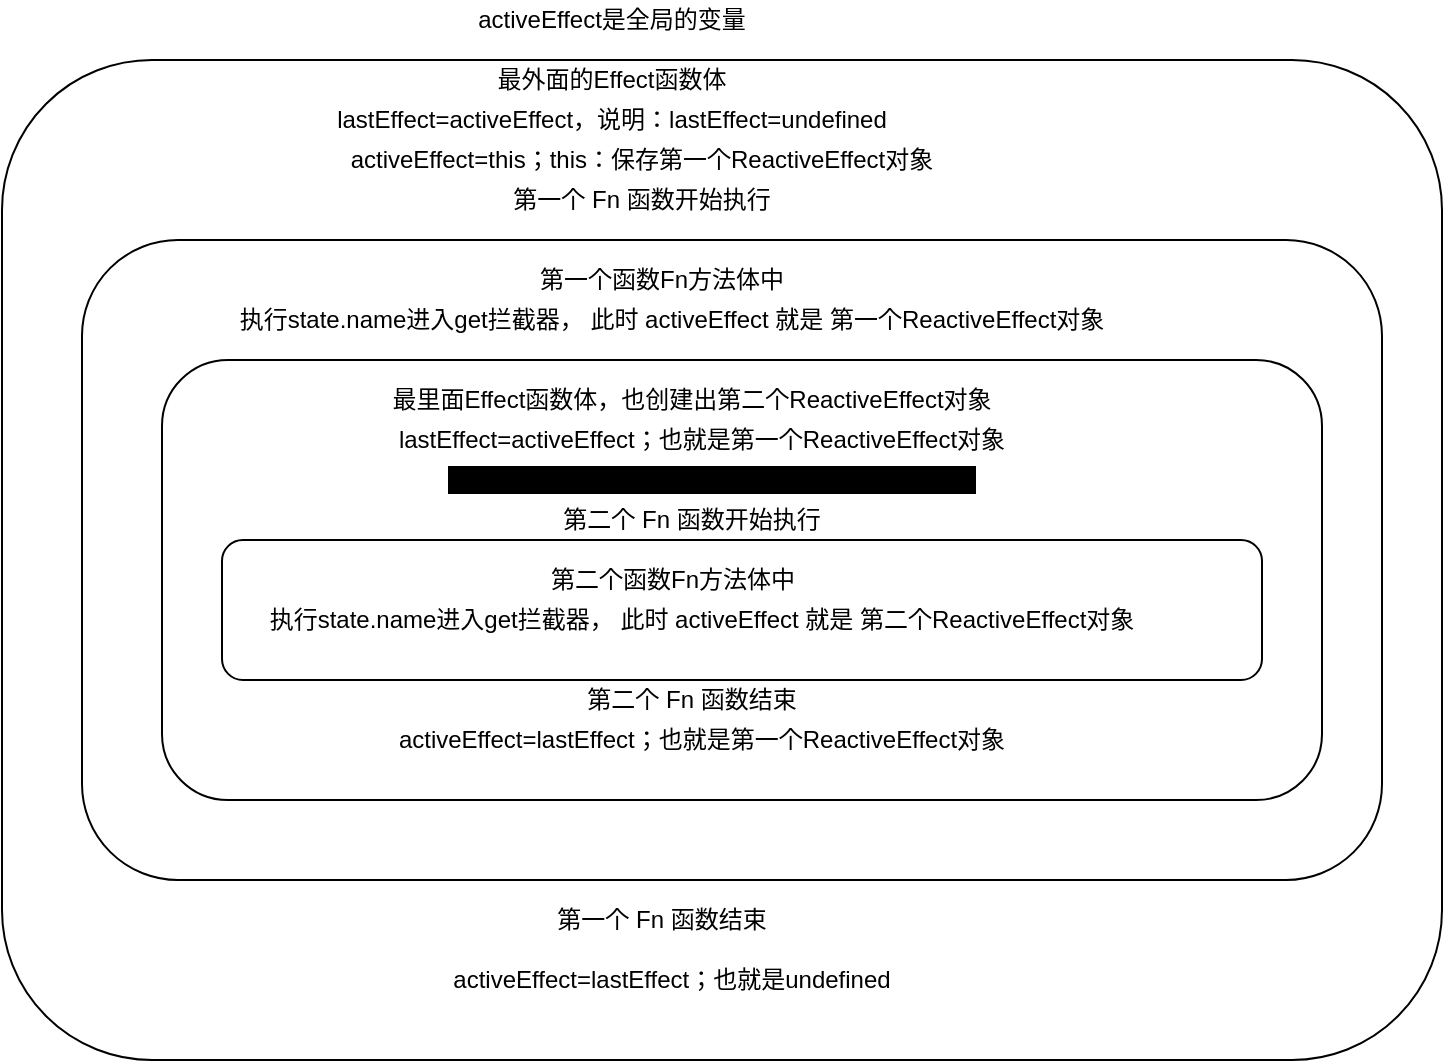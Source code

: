 <mxfile version="26.0.14">
  <diagram name="第 1 页" id="z9Jr99tSmFlpplYTcZvV">
    <mxGraphModel dx="1434" dy="746" grid="1" gridSize="10" guides="1" tooltips="1" connect="1" arrows="1" fold="1" page="1" pageScale="1" pageWidth="827" pageHeight="1169" math="0" shadow="0">
      <root>
        <mxCell id="0" />
        <mxCell id="1" parent="0" />
        <mxCell id="sXzzIV1jn2jNWPtJPwHh-5" value="" style="rounded=1;whiteSpace=wrap;html=1;" parent="1" vertex="1">
          <mxGeometry x="180" y="50" width="720" height="500" as="geometry" />
        </mxCell>
        <mxCell id="sXzzIV1jn2jNWPtJPwHh-8" value="" style="rounded=1;whiteSpace=wrap;html=1;" parent="1" vertex="1">
          <mxGeometry x="220" y="140" width="650" height="320" as="geometry" />
        </mxCell>
        <UserObject label="lastEffect=activeEffect，说明：lastEffect=undefined" placeholders="1" name="Variable" id="sXzzIV1jn2jNWPtJPwHh-10">
          <mxCell style="text;html=1;strokeColor=none;fillColor=none;align=center;verticalAlign=middle;whiteSpace=wrap;overflow=hidden;" parent="1" vertex="1">
            <mxGeometry x="235" y="70" width="500" height="20" as="geometry" />
          </mxCell>
        </UserObject>
        <UserObject label="activeEffect=this；this：保存第一个ReactiveEffect对象" placeholders="1" name="Variable" id="sXzzIV1jn2jNWPtJPwHh-11">
          <mxCell style="text;html=1;strokeColor=none;fillColor=none;align=center;verticalAlign=middle;whiteSpace=wrap;overflow=hidden;" parent="1" vertex="1">
            <mxGeometry x="250" y="90" width="500" height="20" as="geometry" />
          </mxCell>
        </UserObject>
        <UserObject label="第一个函数Fn方法体中" placeholders="1" name="Variable" id="sXzzIV1jn2jNWPtJPwHh-12">
          <mxCell style="text;html=1;strokeColor=none;fillColor=none;align=center;verticalAlign=middle;whiteSpace=wrap;overflow=hidden;fontColor=light-dark(#000000,#DB7093);" parent="1" vertex="1">
            <mxGeometry x="260" y="150" width="500" height="20" as="geometry" />
          </mxCell>
        </UserObject>
        <UserObject label="最外面的Effect函数体" placeholders="1" name="Variable" id="sXzzIV1jn2jNWPtJPwHh-19">
          <mxCell style="text;html=1;strokeColor=none;fillColor=none;align=center;verticalAlign=middle;whiteSpace=wrap;overflow=hidden;" parent="1" vertex="1">
            <mxGeometry x="250" y="50" width="470" height="20" as="geometry" />
          </mxCell>
        </UserObject>
        <UserObject label="第一个 Fn 函数开始执行" placeholders="1" name="Variable" id="D3p0Co9FeNDzoVo0V3zW-2">
          <mxCell style="text;html=1;strokeColor=none;fillColor=none;align=center;verticalAlign=middle;whiteSpace=wrap;overflow=hidden;" vertex="1" parent="1">
            <mxGeometry x="250" y="110" width="500" height="20" as="geometry" />
          </mxCell>
        </UserObject>
        <mxCell id="D3p0Co9FeNDzoVo0V3zW-3" value="" style="rounded=1;whiteSpace=wrap;html=1;" vertex="1" parent="1">
          <mxGeometry x="260" y="200" width="580" height="220" as="geometry" />
        </mxCell>
        <UserObject label="activeEffect是全局的变量" placeholders="1" name="Variable" id="D3p0Co9FeNDzoVo0V3zW-4">
          <mxCell style="text;html=1;strokeColor=none;fillColor=none;align=center;verticalAlign=middle;whiteSpace=wrap;overflow=hidden;" vertex="1" parent="1">
            <mxGeometry x="410" y="20" width="150" height="20" as="geometry" />
          </mxCell>
        </UserObject>
        <UserObject label="最里面Effect函数体，也创建出第二个ReactiveEffect对象" placeholders="1" name="Variable" id="D3p0Co9FeNDzoVo0V3zW-6">
          <mxCell style="text;html=1;strokeColor=none;fillColor=none;align=center;verticalAlign=middle;whiteSpace=wrap;overflow=hidden;" vertex="1" parent="1">
            <mxGeometry x="290" y="210" width="470" height="20" as="geometry" />
          </mxCell>
        </UserObject>
        <UserObject label="lastEffect=activeEffect；也就是第一个ReactiveEffect对象" placeholders="1" name="Variable" id="D3p0Co9FeNDzoVo0V3zW-7">
          <mxCell style="text;html=1;strokeColor=none;fillColor=none;align=center;verticalAlign=middle;whiteSpace=wrap;overflow=hidden;" vertex="1" parent="1">
            <mxGeometry x="370" y="230" width="320" height="20" as="geometry" />
          </mxCell>
        </UserObject>
        <UserObject label="执行state.name进入get拦截器， 此时 activeEffect 就是 第一个ReactiveEffect对象" placeholders="1" name="Variable" id="D3p0Co9FeNDzoVo0V3zW-8">
          <mxCell style="text;html=1;strokeColor=none;fillColor=none;align=center;verticalAlign=middle;whiteSpace=wrap;overflow=hidden;" vertex="1" parent="1">
            <mxGeometry x="265" y="170" width="500" height="20" as="geometry" />
          </mxCell>
        </UserObject>
        <UserObject label="&lt;font style=&quot;background-color: light-dark(rgb(0, 0, 0), rgb(0, 0, 0));&quot;&gt;activeEffect=this；&lt;font style=&quot;&quot;&gt;保存第二个ReactiveEffect对象&amp;nbsp;&lt;/font&gt;&lt;/font&gt;" placeholders="1" name="Variable" id="D3p0Co9FeNDzoVo0V3zW-15">
          <mxCell style="text;html=1;strokeColor=none;fillColor=none;align=center;verticalAlign=middle;whiteSpace=wrap;overflow=hidden;fontColor=light-dark(#000000,#FF66CC);textShadow=0;labelBorderColor=none;" vertex="1" parent="1">
            <mxGeometry x="390" y="250" width="290" height="20" as="geometry" />
          </mxCell>
        </UserObject>
        <UserObject label="第二个 Fn 函数开始执行" placeholders="1" name="Variable" id="D3p0Co9FeNDzoVo0V3zW-16">
          <mxCell style="text;html=1;strokeColor=none;fillColor=none;align=center;verticalAlign=middle;whiteSpace=wrap;overflow=hidden;" vertex="1" parent="1">
            <mxGeometry x="275" y="270" width="500" height="20" as="geometry" />
          </mxCell>
        </UserObject>
        <mxCell id="D3p0Co9FeNDzoVo0V3zW-19" value="" style="rounded=1;whiteSpace=wrap;html=1;" vertex="1" parent="1">
          <mxGeometry x="290" y="290" width="520" height="70" as="geometry" />
        </mxCell>
        <UserObject label="第二个函数Fn方法体中" placeholders="1" name="Variable" id="D3p0Co9FeNDzoVo0V3zW-24">
          <mxCell style="text;html=1;strokeColor=none;fillColor=none;align=center;verticalAlign=middle;whiteSpace=wrap;overflow=hidden;fontColor=light-dark(#000000,#DB7093);" vertex="1" parent="1">
            <mxGeometry x="322.5" y="300" width="385" height="20" as="geometry" />
          </mxCell>
        </UserObject>
        <UserObject label="执行state.name进入get拦截器， 此时 activeEffect 就是 第二个ReactiveEffect对象" placeholders="1" name="Variable" id="D3p0Co9FeNDzoVo0V3zW-25">
          <mxCell style="text;html=1;strokeColor=none;fillColor=none;align=center;verticalAlign=middle;whiteSpace=wrap;overflow=hidden;" vertex="1" parent="1">
            <mxGeometry x="310" y="320" width="440" height="20" as="geometry" />
          </mxCell>
        </UserObject>
        <UserObject label="第二个 Fn 函数结束" placeholders="1" name="Variable" id="D3p0Co9FeNDzoVo0V3zW-26">
          <mxCell style="text;html=1;strokeColor=none;fillColor=none;align=center;verticalAlign=middle;whiteSpace=wrap;overflow=hidden;" vertex="1" parent="1">
            <mxGeometry x="275" y="360" width="500" height="20" as="geometry" />
          </mxCell>
        </UserObject>
        <UserObject label="activeEffect=lastEffect；也就是第一个ReactiveEffect对象" placeholders="1" name="Variable" id="D3p0Co9FeNDzoVo0V3zW-27">
          <mxCell style="text;html=1;strokeColor=none;fillColor=none;align=center;verticalAlign=middle;whiteSpace=wrap;overflow=hidden;" vertex="1" parent="1">
            <mxGeometry x="370" y="380" width="320" height="20" as="geometry" />
          </mxCell>
        </UserObject>
        <UserObject label="第一个 Fn 函数结束" placeholders="1" name="Variable" id="D3p0Co9FeNDzoVo0V3zW-30">
          <mxCell style="text;html=1;strokeColor=none;fillColor=none;align=center;verticalAlign=middle;whiteSpace=wrap;overflow=hidden;" vertex="1" parent="1">
            <mxGeometry x="260" y="470" width="500" height="20" as="geometry" />
          </mxCell>
        </UserObject>
        <UserObject label="activeEffect=lastEffect；也就是undefined" placeholders="1" name="Variable" id="D3p0Co9FeNDzoVo0V3zW-31">
          <mxCell style="text;html=1;strokeColor=none;fillColor=none;align=center;verticalAlign=middle;whiteSpace=wrap;overflow=hidden;" vertex="1" parent="1">
            <mxGeometry x="355" y="500" width="320" height="20" as="geometry" />
          </mxCell>
        </UserObject>
      </root>
    </mxGraphModel>
  </diagram>
</mxfile>

